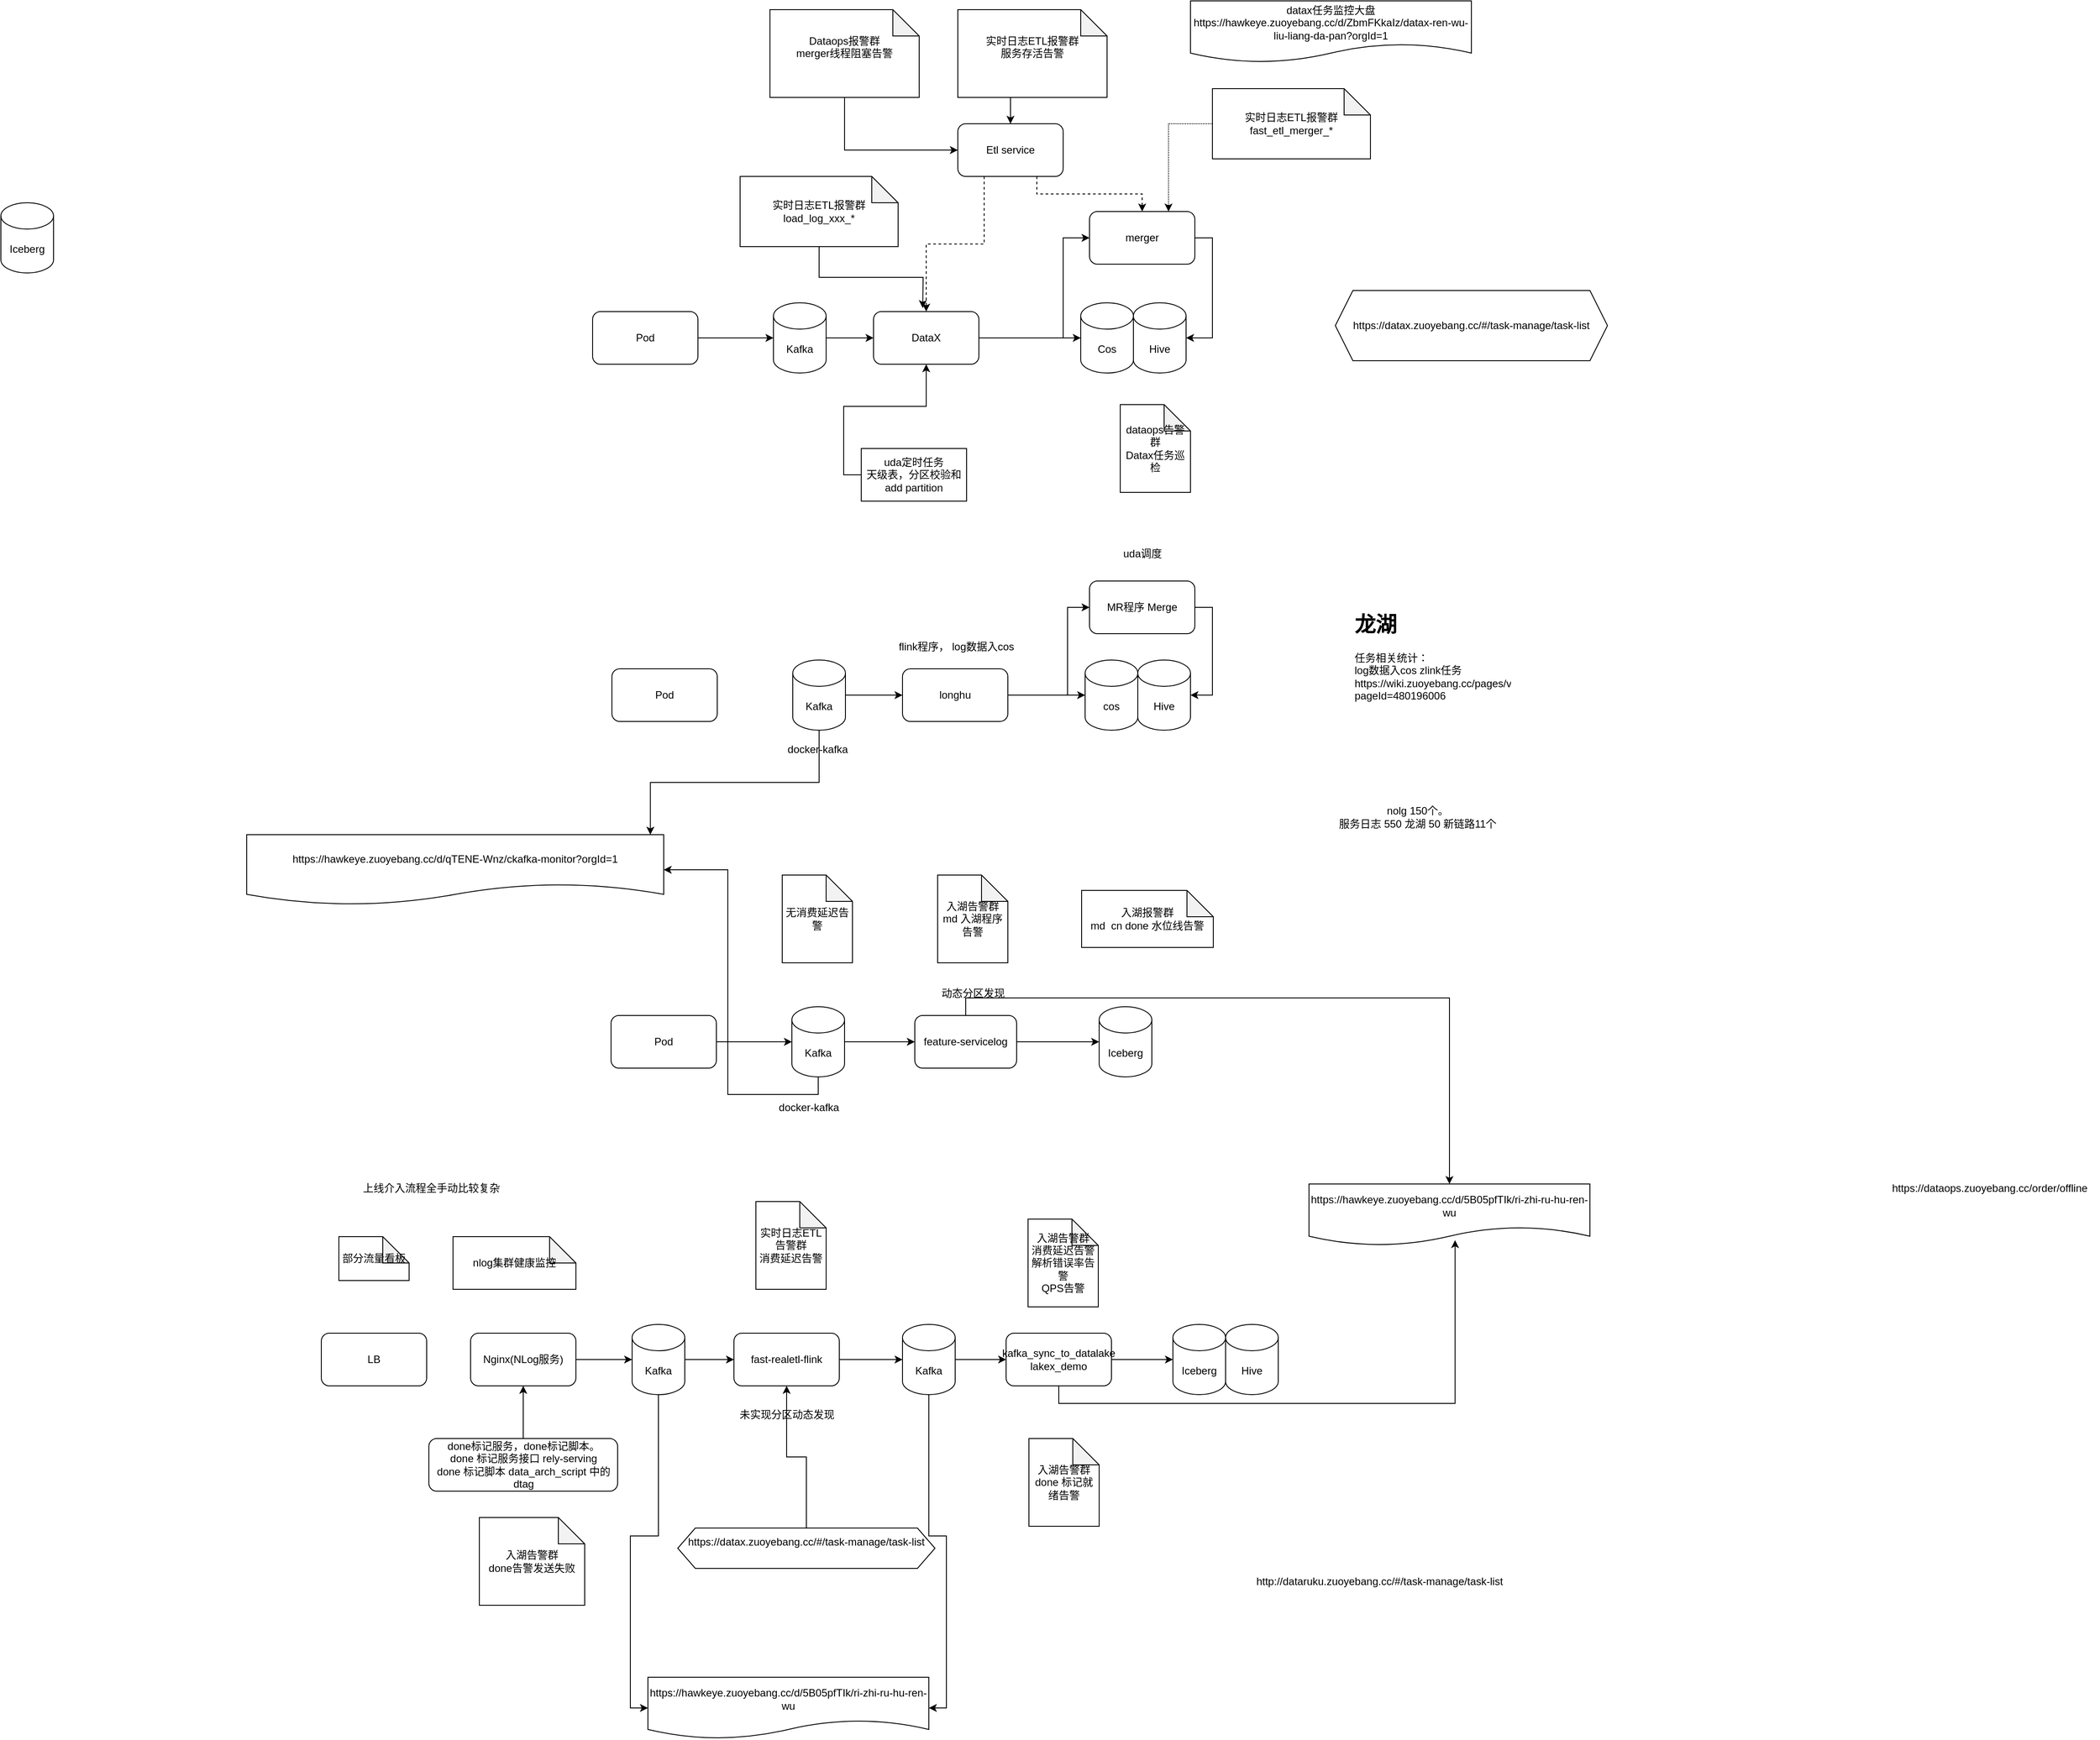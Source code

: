 <mxfile version="24.4.9" type="github">
  <diagram name="第 1 页" id="8TyQ_WzbEVN8jgP6hKr9">
    <mxGraphModel dx="2419" dy="808" grid="1" gridSize="10" guides="1" tooltips="1" connect="1" arrows="1" fold="1" page="1" pageScale="1" pageWidth="827" pageHeight="1169" math="0" shadow="0">
      <root>
        <mxCell id="0" />
        <mxCell id="1" parent="0" />
        <mxCell id="jp1PTQuWplXu-e_FXXWB-3" value="Iceberg" style="shape=cylinder3;whiteSpace=wrap;html=1;boundedLbl=1;backgroundOutline=1;size=15;" vertex="1" parent="1">
          <mxGeometry x="-650" y="360" width="60" height="80" as="geometry" />
        </mxCell>
        <mxCell id="jp1PTQuWplXu-e_FXXWB-5" value="Hive" style="shape=cylinder3;whiteSpace=wrap;html=1;boundedLbl=1;backgroundOutline=1;size=15;" vertex="1" parent="1">
          <mxGeometry x="640" y="474" width="60" height="80" as="geometry" />
        </mxCell>
        <mxCell id="jp1PTQuWplXu-e_FXXWB-34" style="edgeStyle=orthogonalEdgeStyle;rounded=0;orthogonalLoop=1;jettySize=auto;html=1;exitX=1;exitY=0.5;exitDx=0;exitDy=0;exitPerimeter=0;entryX=0;entryY=0.5;entryDx=0;entryDy=0;" edge="1" parent="1" source="jp1PTQuWplXu-e_FXXWB-6" target="jp1PTQuWplXu-e_FXXWB-33">
          <mxGeometry relative="1" as="geometry" />
        </mxCell>
        <mxCell id="jp1PTQuWplXu-e_FXXWB-114" style="edgeStyle=orthogonalEdgeStyle;rounded=0;orthogonalLoop=1;jettySize=auto;html=1;exitX=0.5;exitY=1;exitDx=0;exitDy=0;exitPerimeter=0;entryX=1;entryY=0.5;entryDx=0;entryDy=0;" edge="1" parent="1" source="jp1PTQuWplXu-e_FXXWB-6" target="jp1PTQuWplXu-e_FXXWB-113">
          <mxGeometry relative="1" as="geometry" />
        </mxCell>
        <mxCell id="jp1PTQuWplXu-e_FXXWB-6" value="Kafka" style="shape=cylinder3;whiteSpace=wrap;html=1;boundedLbl=1;backgroundOutline=1;size=15;" vertex="1" parent="1">
          <mxGeometry x="251" y="1276" width="60" height="80" as="geometry" />
        </mxCell>
        <mxCell id="jp1PTQuWplXu-e_FXXWB-38" value="" style="edgeStyle=orthogonalEdgeStyle;rounded=0;orthogonalLoop=1;jettySize=auto;html=1;" edge="1" parent="1" source="jp1PTQuWplXu-e_FXXWB-8" target="jp1PTQuWplXu-e_FXXWB-37">
          <mxGeometry relative="1" as="geometry" />
        </mxCell>
        <mxCell id="jp1PTQuWplXu-e_FXXWB-123" style="edgeStyle=orthogonalEdgeStyle;rounded=0;orthogonalLoop=1;jettySize=auto;html=1;exitX=0.5;exitY=1;exitDx=0;exitDy=0;exitPerimeter=0;entryX=0;entryY=0.5;entryDx=0;entryDy=0;" edge="1" parent="1" source="jp1PTQuWplXu-e_FXXWB-8" target="jp1PTQuWplXu-e_FXXWB-122">
          <mxGeometry relative="1" as="geometry" />
        </mxCell>
        <mxCell id="jp1PTQuWplXu-e_FXXWB-8" value="Kafka" style="shape=cylinder3;whiteSpace=wrap;html=1;boundedLbl=1;backgroundOutline=1;size=15;" vertex="1" parent="1">
          <mxGeometry x="69" y="1638" width="60" height="80" as="geometry" />
        </mxCell>
        <mxCell id="jp1PTQuWplXu-e_FXXWB-9" value="Nginx(NLog服务)" style="rounded=1;whiteSpace=wrap;html=1;" vertex="1" parent="1">
          <mxGeometry x="-115" y="1648" width="120" height="60" as="geometry" />
        </mxCell>
        <mxCell id="jp1PTQuWplXu-e_FXXWB-10" value="DataX" style="rounded=1;whiteSpace=wrap;html=1;" vertex="1" parent="1">
          <mxGeometry x="344" y="484" width="120" height="60" as="geometry" />
        </mxCell>
        <mxCell id="jp1PTQuWplXu-e_FXXWB-11" value="merger" style="rounded=1;whiteSpace=wrap;html=1;" vertex="1" parent="1">
          <mxGeometry x="590" y="370" width="120" height="60" as="geometry" />
        </mxCell>
        <mxCell id="jp1PTQuWplXu-e_FXXWB-16" style="edgeStyle=orthogonalEdgeStyle;rounded=0;orthogonalLoop=1;jettySize=auto;html=1;exitX=0;exitY=0.5;exitDx=0;exitDy=0;exitPerimeter=0;entryX=0;entryY=0.5;entryDx=0;entryDy=0;" edge="1" parent="1" source="jp1PTQuWplXu-e_FXXWB-15" target="jp1PTQuWplXu-e_FXXWB-11">
          <mxGeometry relative="1" as="geometry" />
        </mxCell>
        <mxCell id="jp1PTQuWplXu-e_FXXWB-15" value="Cos" style="shape=cylinder3;whiteSpace=wrap;html=1;boundedLbl=1;backgroundOutline=1;size=15;" vertex="1" parent="1">
          <mxGeometry x="580" y="474" width="60" height="80" as="geometry" />
        </mxCell>
        <mxCell id="jp1PTQuWplXu-e_FXXWB-17" style="edgeStyle=orthogonalEdgeStyle;rounded=0;orthogonalLoop=1;jettySize=auto;html=1;exitX=1;exitY=0.5;exitDx=0;exitDy=0;entryX=1;entryY=0.5;entryDx=0;entryDy=0;entryPerimeter=0;" edge="1" parent="1" source="jp1PTQuWplXu-e_FXXWB-11" target="jp1PTQuWplXu-e_FXXWB-5">
          <mxGeometry relative="1" as="geometry" />
        </mxCell>
        <mxCell id="jp1PTQuWplXu-e_FXXWB-19" style="edgeStyle=orthogonalEdgeStyle;rounded=0;orthogonalLoop=1;jettySize=auto;html=1;exitX=1;exitY=0.5;exitDx=0;exitDy=0;exitPerimeter=0;entryX=0;entryY=0.5;entryDx=0;entryDy=0;" edge="1" parent="1" source="jp1PTQuWplXu-e_FXXWB-18" target="jp1PTQuWplXu-e_FXXWB-10">
          <mxGeometry relative="1" as="geometry" />
        </mxCell>
        <mxCell id="jp1PTQuWplXu-e_FXXWB-18" value="Kafka" style="shape=cylinder3;whiteSpace=wrap;html=1;boundedLbl=1;backgroundOutline=1;size=15;" vertex="1" parent="1">
          <mxGeometry x="230" y="474" width="60" height="80" as="geometry" />
        </mxCell>
        <mxCell id="jp1PTQuWplXu-e_FXXWB-20" style="edgeStyle=orthogonalEdgeStyle;rounded=0;orthogonalLoop=1;jettySize=auto;html=1;exitX=1;exitY=0.5;exitDx=0;exitDy=0;entryX=0;entryY=0.5;entryDx=0;entryDy=0;entryPerimeter=0;" edge="1" parent="1" source="jp1PTQuWplXu-e_FXXWB-10" target="jp1PTQuWplXu-e_FXXWB-15">
          <mxGeometry relative="1" as="geometry" />
        </mxCell>
        <mxCell id="jp1PTQuWplXu-e_FXXWB-22" style="edgeStyle=orthogonalEdgeStyle;rounded=0;orthogonalLoop=1;jettySize=auto;html=1;exitX=0.25;exitY=1;exitDx=0;exitDy=0;dashed=1;" edge="1" parent="1" source="jp1PTQuWplXu-e_FXXWB-21" target="jp1PTQuWplXu-e_FXXWB-10">
          <mxGeometry relative="1" as="geometry" />
        </mxCell>
        <mxCell id="jp1PTQuWplXu-e_FXXWB-23" style="edgeStyle=orthogonalEdgeStyle;rounded=0;orthogonalLoop=1;jettySize=auto;html=1;exitX=0.75;exitY=1;exitDx=0;exitDy=0;dashed=1;" edge="1" parent="1" source="jp1PTQuWplXu-e_FXXWB-21" target="jp1PTQuWplXu-e_FXXWB-11">
          <mxGeometry relative="1" as="geometry" />
        </mxCell>
        <mxCell id="jp1PTQuWplXu-e_FXXWB-21" value="Etl service" style="rounded=1;whiteSpace=wrap;html=1;" vertex="1" parent="1">
          <mxGeometry x="440" y="270" width="120" height="60" as="geometry" />
        </mxCell>
        <mxCell id="jp1PTQuWplXu-e_FXXWB-26" value="Pod" style="rounded=1;whiteSpace=wrap;html=1;" vertex="1" parent="1">
          <mxGeometry x="24" y="484" width="120" height="60" as="geometry" />
        </mxCell>
        <mxCell id="jp1PTQuWplXu-e_FXXWB-27" style="edgeStyle=orthogonalEdgeStyle;rounded=0;orthogonalLoop=1;jettySize=auto;html=1;exitX=1;exitY=0.5;exitDx=0;exitDy=0;entryX=0;entryY=0.5;entryDx=0;entryDy=0;entryPerimeter=0;" edge="1" parent="1" source="jp1PTQuWplXu-e_FXXWB-26" target="jp1PTQuWplXu-e_FXXWB-18">
          <mxGeometry relative="1" as="geometry" />
        </mxCell>
        <mxCell id="jp1PTQuWplXu-e_FXXWB-49" style="edgeStyle=orthogonalEdgeStyle;rounded=0;orthogonalLoop=1;jettySize=auto;html=1;exitX=0;exitY=0.5;exitDx=0;exitDy=0;exitPerimeter=0;entryX=0.75;entryY=0;entryDx=0;entryDy=0;dashed=1;dashPattern=1 1;" edge="1" parent="1" source="jp1PTQuWplXu-e_FXXWB-30" target="jp1PTQuWplXu-e_FXXWB-11">
          <mxGeometry relative="1" as="geometry" />
        </mxCell>
        <mxCell id="jp1PTQuWplXu-e_FXXWB-30" value="&lt;span style=&quot;text-wrap: nowrap;&quot;&gt;实时日志ETL报警群&lt;/span&gt;&lt;br style=&quot;text-wrap: nowrap;&quot;&gt;&lt;span style=&quot;text-wrap: nowrap;&quot;&gt;fast_etl_merger_*&lt;/span&gt;" style="shape=note;whiteSpace=wrap;html=1;backgroundOutline=1;darkOpacity=0.05;" vertex="1" parent="1">
          <mxGeometry x="730" y="230" width="180" height="80" as="geometry" />
        </mxCell>
        <mxCell id="jp1PTQuWplXu-e_FXXWB-32" style="edgeStyle=orthogonalEdgeStyle;rounded=0;orthogonalLoop=1;jettySize=auto;html=1;exitX=1;exitY=0.5;exitDx=0;exitDy=0;entryX=0;entryY=0.5;entryDx=0;entryDy=0;entryPerimeter=0;" edge="1" parent="1" source="jp1PTQuWplXu-e_FXXWB-9" target="jp1PTQuWplXu-e_FXXWB-8">
          <mxGeometry relative="1" as="geometry" />
        </mxCell>
        <mxCell id="jp1PTQuWplXu-e_FXXWB-111" style="edgeStyle=orthogonalEdgeStyle;rounded=0;orthogonalLoop=1;jettySize=auto;html=1;exitX=0.5;exitY=0;exitDx=0;exitDy=0;entryX=0.5;entryY=0;entryDx=0;entryDy=0;" edge="1" parent="1" source="jp1PTQuWplXu-e_FXXWB-33" target="jp1PTQuWplXu-e_FXXWB-110">
          <mxGeometry relative="1" as="geometry" />
        </mxCell>
        <mxCell id="jp1PTQuWplXu-e_FXXWB-33" value="feature-servicelog" style="rounded=1;whiteSpace=wrap;html=1;" vertex="1" parent="1">
          <mxGeometry x="391" y="1286" width="116" height="60" as="geometry" />
        </mxCell>
        <mxCell id="jp1PTQuWplXu-e_FXXWB-35" value="Iceberg" style="shape=cylinder3;whiteSpace=wrap;html=1;boundedLbl=1;backgroundOutline=1;size=15;" vertex="1" parent="1">
          <mxGeometry x="601" y="1276" width="60" height="80" as="geometry" />
        </mxCell>
        <mxCell id="jp1PTQuWplXu-e_FXXWB-36" style="edgeStyle=orthogonalEdgeStyle;rounded=0;orthogonalLoop=1;jettySize=auto;html=1;exitX=1;exitY=0.5;exitDx=0;exitDy=0;entryX=0;entryY=0.5;entryDx=0;entryDy=0;entryPerimeter=0;" edge="1" parent="1" source="jp1PTQuWplXu-e_FXXWB-33" target="jp1PTQuWplXu-e_FXXWB-35">
          <mxGeometry relative="1" as="geometry" />
        </mxCell>
        <mxCell id="jp1PTQuWplXu-e_FXXWB-40" style="edgeStyle=orthogonalEdgeStyle;rounded=0;orthogonalLoop=1;jettySize=auto;html=1;exitX=1;exitY=0.5;exitDx=0;exitDy=0;" edge="1" parent="1" source="jp1PTQuWplXu-e_FXXWB-37" target="jp1PTQuWplXu-e_FXXWB-39">
          <mxGeometry relative="1" as="geometry" />
        </mxCell>
        <mxCell id="jp1PTQuWplXu-e_FXXWB-37" value="fast-realetl-flink" style="rounded=1;whiteSpace=wrap;html=1;" vertex="1" parent="1">
          <mxGeometry x="185" y="1648" width="120" height="60" as="geometry" />
        </mxCell>
        <mxCell id="jp1PTQuWplXu-e_FXXWB-42" style="edgeStyle=orthogonalEdgeStyle;rounded=0;orthogonalLoop=1;jettySize=auto;html=1;exitX=1;exitY=0.5;exitDx=0;exitDy=0;exitPerimeter=0;" edge="1" parent="1" source="jp1PTQuWplXu-e_FXXWB-39" target="jp1PTQuWplXu-e_FXXWB-41">
          <mxGeometry relative="1" as="geometry" />
        </mxCell>
        <mxCell id="jp1PTQuWplXu-e_FXXWB-124" style="edgeStyle=orthogonalEdgeStyle;rounded=0;orthogonalLoop=1;jettySize=auto;html=1;exitX=0.5;exitY=1;exitDx=0;exitDy=0;exitPerimeter=0;entryX=1;entryY=0.5;entryDx=0;entryDy=0;" edge="1" parent="1" source="jp1PTQuWplXu-e_FXXWB-39" target="jp1PTQuWplXu-e_FXXWB-122">
          <mxGeometry relative="1" as="geometry" />
        </mxCell>
        <mxCell id="jp1PTQuWplXu-e_FXXWB-39" value="Kafka" style="shape=cylinder3;whiteSpace=wrap;html=1;boundedLbl=1;backgroundOutline=1;size=15;" vertex="1" parent="1">
          <mxGeometry x="377" y="1638" width="60" height="80" as="geometry" />
        </mxCell>
        <mxCell id="jp1PTQuWplXu-e_FXXWB-41" value="kafka_sync_to_datalake&lt;br&gt;lakex_demo" style="rounded=1;whiteSpace=wrap;html=1;" vertex="1" parent="1">
          <mxGeometry x="495" y="1648" width="120" height="60" as="geometry" />
        </mxCell>
        <mxCell id="jp1PTQuWplXu-e_FXXWB-43" value="Iceberg" style="shape=cylinder3;whiteSpace=wrap;html=1;boundedLbl=1;backgroundOutline=1;size=15;" vertex="1" parent="1">
          <mxGeometry x="685" y="1638" width="60" height="80" as="geometry" />
        </mxCell>
        <mxCell id="jp1PTQuWplXu-e_FXXWB-44" style="edgeStyle=orthogonalEdgeStyle;rounded=0;orthogonalLoop=1;jettySize=auto;html=1;exitX=1;exitY=0.5;exitDx=0;exitDy=0;entryX=0;entryY=0.5;entryDx=0;entryDy=0;entryPerimeter=0;" edge="1" parent="1" source="jp1PTQuWplXu-e_FXXWB-41" target="jp1PTQuWplXu-e_FXXWB-43">
          <mxGeometry relative="1" as="geometry" />
        </mxCell>
        <mxCell id="jp1PTQuWplXu-e_FXXWB-45" value="动态分区发现" style="text;html=1;align=center;verticalAlign=middle;resizable=0;points=[];autosize=1;strokeColor=none;fillColor=none;" vertex="1" parent="1">
          <mxGeometry x="407" y="1246" width="100" height="30" as="geometry" />
        </mxCell>
        <mxCell id="jp1PTQuWplXu-e_FXXWB-46" value="Pod" style="rounded=1;whiteSpace=wrap;html=1;" vertex="1" parent="1">
          <mxGeometry x="45" y="1286" width="120" height="60" as="geometry" />
        </mxCell>
        <mxCell id="jp1PTQuWplXu-e_FXXWB-47" style="edgeStyle=orthogonalEdgeStyle;rounded=0;orthogonalLoop=1;jettySize=auto;html=1;exitX=1;exitY=0.5;exitDx=0;exitDy=0;entryX=0;entryY=0.5;entryDx=0;entryDy=0;entryPerimeter=0;" edge="1" parent="1" source="jp1PTQuWplXu-e_FXXWB-46" target="jp1PTQuWplXu-e_FXXWB-6">
          <mxGeometry relative="1" as="geometry" />
        </mxCell>
        <mxCell id="jp1PTQuWplXu-e_FXXWB-48" value="入湖报警群&lt;br&gt;md&amp;nbsp; cn done 水位线告警" style="shape=note;whiteSpace=wrap;html=1;backgroundOutline=1;darkOpacity=0.05;" vertex="1" parent="1">
          <mxGeometry x="581" y="1143.5" width="150" height="65" as="geometry" />
        </mxCell>
        <mxCell id="jp1PTQuWplXu-e_FXXWB-50" value="无消费延迟告警" style="shape=note;whiteSpace=wrap;html=1;backgroundOutline=1;darkOpacity=0.05;" vertex="1" parent="1">
          <mxGeometry x="240" y="1126" width="80" height="100" as="geometry" />
        </mxCell>
        <mxCell id="jp1PTQuWplXu-e_FXXWB-51" value="入湖告警群&lt;br&gt;md 入湖程序告警" style="shape=note;whiteSpace=wrap;html=1;backgroundOutline=1;darkOpacity=0.05;" vertex="1" parent="1">
          <mxGeometry x="417" y="1126" width="80" height="100" as="geometry" />
        </mxCell>
        <mxCell id="jp1PTQuWplXu-e_FXXWB-52" value="LB" style="rounded=1;whiteSpace=wrap;html=1;" vertex="1" parent="1">
          <mxGeometry x="-285" y="1648" width="120" height="60" as="geometry" />
        </mxCell>
        <mxCell id="jp1PTQuWplXu-e_FXXWB-53" value="nlog集群健康监控" style="shape=note;whiteSpace=wrap;html=1;backgroundOutline=1;darkOpacity=0.05;" vertex="1" parent="1">
          <mxGeometry x="-135" y="1538" width="140" height="60" as="geometry" />
        </mxCell>
        <mxCell id="jp1PTQuWplXu-e_FXXWB-54" value="部分流量看板" style="shape=note;whiteSpace=wrap;html=1;backgroundOutline=1;darkOpacity=0.05;" vertex="1" parent="1">
          <mxGeometry x="-265" y="1538" width="80" height="50" as="geometry" />
        </mxCell>
        <mxCell id="jp1PTQuWplXu-e_FXXWB-57" style="edgeStyle=orthogonalEdgeStyle;rounded=0;orthogonalLoop=1;jettySize=auto;html=1;exitX=0.5;exitY=0;exitDx=0;exitDy=0;entryX=0.5;entryY=1;entryDx=0;entryDy=0;" edge="1" parent="1" source="jp1PTQuWplXu-e_FXXWB-56" target="jp1PTQuWplXu-e_FXXWB-9">
          <mxGeometry relative="1" as="geometry" />
        </mxCell>
        <mxCell id="jp1PTQuWplXu-e_FXXWB-56" value="&lt;div&gt;done标记服务，done标记脚本。&lt;/div&gt;&lt;div&gt;done 标记服务接口 rely-serving&lt;/div&gt;&lt;div&gt;done 标记脚本 data_arch_script 中的 dtag&lt;/div&gt;" style="rounded=1;whiteSpace=wrap;html=1;" vertex="1" parent="1">
          <mxGeometry x="-162.5" y="1768" width="215" height="60" as="geometry" />
        </mxCell>
        <mxCell id="jp1PTQuWplXu-e_FXXWB-58" value="入湖告警群&lt;br&gt;done告警发送失败" style="shape=note;whiteSpace=wrap;html=1;backgroundOutline=1;darkOpacity=0.05;" vertex="1" parent="1">
          <mxGeometry x="-105" y="1858" width="120" height="100" as="geometry" />
        </mxCell>
        <mxCell id="jp1PTQuWplXu-e_FXXWB-59" value="实时日志ETL告警群&lt;br&gt;消费延迟告警" style="shape=note;whiteSpace=wrap;html=1;backgroundOutline=1;darkOpacity=0.05;" vertex="1" parent="1">
          <mxGeometry x="210" y="1498" width="80" height="100" as="geometry" />
        </mxCell>
        <mxCell id="jp1PTQuWplXu-e_FXXWB-60" value="未实现分区动态发现" style="text;html=1;align=center;verticalAlign=middle;resizable=0;points=[];autosize=1;strokeColor=none;fillColor=none;" vertex="1" parent="1">
          <mxGeometry x="180" y="1726" width="130" height="30" as="geometry" />
        </mxCell>
        <mxCell id="jp1PTQuWplXu-e_FXXWB-61" value="入湖告警群&lt;br&gt;消费延迟告警&lt;br&gt;解析错误率告警&lt;br&gt;QPS告警" style="shape=note;whiteSpace=wrap;html=1;backgroundOutline=1;darkOpacity=0.05;" vertex="1" parent="1">
          <mxGeometry x="520" y="1518" width="80" height="100" as="geometry" />
        </mxCell>
        <mxCell id="jp1PTQuWplXu-e_FXXWB-62" value="Hive" style="shape=cylinder3;whiteSpace=wrap;html=1;boundedLbl=1;backgroundOutline=1;size=15;" vertex="1" parent="1">
          <mxGeometry x="745" y="1638" width="60" height="80" as="geometry" />
        </mxCell>
        <mxCell id="jp1PTQuWplXu-e_FXXWB-63" value="入湖告警群&lt;br&gt;done 标记就绪告警" style="shape=note;whiteSpace=wrap;html=1;backgroundOutline=1;darkOpacity=0.05;" vertex="1" parent="1">
          <mxGeometry x="521" y="1768" width="80" height="100" as="geometry" />
        </mxCell>
        <mxCell id="jp1PTQuWplXu-e_FXXWB-64" value="Pod" style="rounded=1;whiteSpace=wrap;html=1;" vertex="1" parent="1">
          <mxGeometry x="46" y="891" width="120" height="60" as="geometry" />
        </mxCell>
        <mxCell id="jp1PTQuWplXu-e_FXXWB-68" style="edgeStyle=orthogonalEdgeStyle;rounded=0;orthogonalLoop=1;jettySize=auto;html=1;exitX=1;exitY=0.5;exitDx=0;exitDy=0;exitPerimeter=0;entryX=0;entryY=0.5;entryDx=0;entryDy=0;" edge="1" parent="1" source="jp1PTQuWplXu-e_FXXWB-65" target="jp1PTQuWplXu-e_FXXWB-67">
          <mxGeometry relative="1" as="geometry" />
        </mxCell>
        <mxCell id="jp1PTQuWplXu-e_FXXWB-65" value="Kafka" style="shape=cylinder3;whiteSpace=wrap;html=1;boundedLbl=1;backgroundOutline=1;size=15;" vertex="1" parent="1">
          <mxGeometry x="252" y="881" width="60" height="80" as="geometry" />
        </mxCell>
        <mxCell id="jp1PTQuWplXu-e_FXXWB-67" value="longhu" style="rounded=1;whiteSpace=wrap;html=1;" vertex="1" parent="1">
          <mxGeometry x="377" y="891" width="120" height="60" as="geometry" />
        </mxCell>
        <mxCell id="jp1PTQuWplXu-e_FXXWB-73" style="edgeStyle=orthogonalEdgeStyle;rounded=0;orthogonalLoop=1;jettySize=auto;html=1;exitX=0;exitY=0.5;exitDx=0;exitDy=0;exitPerimeter=0;entryX=0;entryY=0.5;entryDx=0;entryDy=0;" edge="1" parent="1" source="jp1PTQuWplXu-e_FXXWB-69" target="jp1PTQuWplXu-e_FXXWB-72">
          <mxGeometry relative="1" as="geometry" />
        </mxCell>
        <mxCell id="jp1PTQuWplXu-e_FXXWB-69" value="cos" style="shape=cylinder3;whiteSpace=wrap;html=1;boundedLbl=1;backgroundOutline=1;size=15;" vertex="1" parent="1">
          <mxGeometry x="585" y="881" width="60" height="80" as="geometry" />
        </mxCell>
        <mxCell id="jp1PTQuWplXu-e_FXXWB-70" style="edgeStyle=orthogonalEdgeStyle;rounded=0;orthogonalLoop=1;jettySize=auto;html=1;exitX=1;exitY=0.5;exitDx=0;exitDy=0;entryX=0;entryY=0.5;entryDx=0;entryDy=0;entryPerimeter=0;" edge="1" parent="1" source="jp1PTQuWplXu-e_FXXWB-67" target="jp1PTQuWplXu-e_FXXWB-69">
          <mxGeometry relative="1" as="geometry" />
        </mxCell>
        <mxCell id="jp1PTQuWplXu-e_FXXWB-71" value="Hive" style="shape=cylinder3;whiteSpace=wrap;html=1;boundedLbl=1;backgroundOutline=1;size=15;" vertex="1" parent="1">
          <mxGeometry x="645" y="881" width="60" height="80" as="geometry" />
        </mxCell>
        <mxCell id="jp1PTQuWplXu-e_FXXWB-72" value="MR程序 Merge" style="rounded=1;whiteSpace=wrap;html=1;" vertex="1" parent="1">
          <mxGeometry x="590" y="791" width="120" height="60" as="geometry" />
        </mxCell>
        <mxCell id="jp1PTQuWplXu-e_FXXWB-74" style="edgeStyle=orthogonalEdgeStyle;rounded=0;orthogonalLoop=1;jettySize=auto;html=1;exitX=1;exitY=0.5;exitDx=0;exitDy=0;entryX=1;entryY=0.5;entryDx=0;entryDy=0;entryPerimeter=0;" edge="1" parent="1" source="jp1PTQuWplXu-e_FXXWB-72" target="jp1PTQuWplXu-e_FXXWB-71">
          <mxGeometry relative="1" as="geometry" />
        </mxCell>
        <mxCell id="jp1PTQuWplXu-e_FXXWB-75" value="flink程序， log数据入cos" style="text;html=1;align=center;verticalAlign=middle;resizable=0;points=[];autosize=1;strokeColor=none;fillColor=none;" vertex="1" parent="1">
          <mxGeometry x="363" y="851" width="150" height="30" as="geometry" />
        </mxCell>
        <mxCell id="jp1PTQuWplXu-e_FXXWB-76" value="uda调度" style="text;html=1;align=center;verticalAlign=middle;resizable=0;points=[];autosize=1;strokeColor=none;fillColor=none;" vertex="1" parent="1">
          <mxGeometry x="615" y="745" width="70" height="30" as="geometry" />
        </mxCell>
        <mxCell id="jp1PTQuWplXu-e_FXXWB-79" style="edgeStyle=orthogonalEdgeStyle;rounded=0;orthogonalLoop=1;jettySize=auto;html=1;exitX=0;exitY=0.5;exitDx=0;exitDy=0;entryX=0.5;entryY=1;entryDx=0;entryDy=0;" edge="1" parent="1" source="jp1PTQuWplXu-e_FXXWB-77" target="jp1PTQuWplXu-e_FXXWB-10">
          <mxGeometry relative="1" as="geometry" />
        </mxCell>
        <mxCell id="jp1PTQuWplXu-e_FXXWB-77" value="uda定时任务&lt;br&gt;天级表，分区校验和add partition" style="whiteSpace=wrap;html=1;" vertex="1" parent="1">
          <mxGeometry x="330" y="640" width="120" height="60" as="geometry" />
        </mxCell>
        <mxCell id="jp1PTQuWplXu-e_FXXWB-81" style="edgeStyle=orthogonalEdgeStyle;rounded=0;orthogonalLoop=1;jettySize=auto;html=1;exitX=0.5;exitY=1;exitDx=0;exitDy=0;exitPerimeter=0;" edge="1" parent="1" source="jp1PTQuWplXu-e_FXXWB-80">
          <mxGeometry relative="1" as="geometry">
            <mxPoint x="400" y="480" as="targetPoint" />
          </mxGeometry>
        </mxCell>
        <mxCell id="jp1PTQuWplXu-e_FXXWB-80" value="&lt;span style=&quot;text-wrap: nowrap;&quot;&gt;实时日志ETL报警群&lt;/span&gt;&lt;br style=&quot;text-wrap: nowrap;&quot;&gt;&lt;span style=&quot;text-wrap: nowrap;&quot;&gt;load_log_xxx_*&lt;/span&gt;" style="shape=note;whiteSpace=wrap;html=1;backgroundOutline=1;darkOpacity=0.05;" vertex="1" parent="1">
          <mxGeometry x="192" y="330" width="180" height="80" as="geometry" />
        </mxCell>
        <mxCell id="jp1PTQuWplXu-e_FXXWB-120" style="edgeStyle=orthogonalEdgeStyle;rounded=0;orthogonalLoop=1;jettySize=auto;html=1;exitX=0.5;exitY=1;exitDx=0;exitDy=0;exitPerimeter=0;entryX=0.5;entryY=0;entryDx=0;entryDy=0;" edge="1" parent="1" source="jp1PTQuWplXu-e_FXXWB-82" target="jp1PTQuWplXu-e_FXXWB-21">
          <mxGeometry relative="1" as="geometry" />
        </mxCell>
        <mxCell id="jp1PTQuWplXu-e_FXXWB-82" value="&lt;span style=&quot;text-wrap: nowrap;&quot;&gt;实时日志ETL报警群&lt;br&gt;服务存活告警&lt;br&gt;&lt;br&gt;&lt;/span&gt;" style="shape=note;whiteSpace=wrap;html=1;backgroundOutline=1;darkOpacity=0.05;" vertex="1" parent="1">
          <mxGeometry x="440" y="140" width="170" height="100" as="geometry" />
        </mxCell>
        <mxCell id="jp1PTQuWplXu-e_FXXWB-119" style="edgeStyle=orthogonalEdgeStyle;rounded=0;orthogonalLoop=1;jettySize=auto;html=1;exitX=0.5;exitY=1;exitDx=0;exitDy=0;exitPerimeter=0;entryX=0;entryY=0.5;entryDx=0;entryDy=0;" edge="1" parent="1" source="jp1PTQuWplXu-e_FXXWB-83" target="jp1PTQuWplXu-e_FXXWB-21">
          <mxGeometry relative="1" as="geometry" />
        </mxCell>
        <mxCell id="jp1PTQuWplXu-e_FXXWB-83" value="&lt;span style=&quot;text-wrap: nowrap;&quot;&gt;Dataops报警群&lt;br&gt;merger线程阻塞告警&lt;br&gt;&lt;br&gt;&lt;/span&gt;" style="shape=note;whiteSpace=wrap;html=1;backgroundOutline=1;darkOpacity=0.05;" vertex="1" parent="1">
          <mxGeometry x="226" y="140" width="170" height="100" as="geometry" />
        </mxCell>
        <mxCell id="jp1PTQuWplXu-e_FXXWB-84" value="dataops告警群&lt;br&gt;Datax任务巡检" style="shape=note;whiteSpace=wrap;html=1;backgroundOutline=1;darkOpacity=0.05;" vertex="1" parent="1">
          <mxGeometry x="625" y="590" width="80" height="100" as="geometry" />
        </mxCell>
        <mxCell id="jp1PTQuWplXu-e_FXXWB-85" value="上线介入流程全手动比较复杂" style="text;html=1;align=center;verticalAlign=middle;resizable=0;points=[];autosize=1;strokeColor=none;fillColor=none;" vertex="1" parent="1">
          <mxGeometry x="-250" y="1468" width="180" height="30" as="geometry" />
        </mxCell>
        <mxCell id="jp1PTQuWplXu-e_FXXWB-86" value="&lt;h1 style=&quot;margin-top: 0px;&quot;&gt;龙湖&lt;/h1&gt;&lt;p&gt;任务相关统计：&lt;br&gt;log数据入cos zlink任务&lt;br&gt;https://wiki.zuoyebang.cc/pages/viewpage.action?pageId=480196006&lt;br&gt;&lt;/p&gt;" style="text;html=1;whiteSpace=wrap;overflow=hidden;rounded=0;" vertex="1" parent="1">
          <mxGeometry x="890" y="820" width="180" height="120" as="geometry" />
        </mxCell>
        <mxCell id="jp1PTQuWplXu-e_FXXWB-93" value="docker-kafka" style="text;html=1;align=center;verticalAlign=middle;resizable=0;points=[];autosize=1;strokeColor=none;fillColor=none;" vertex="1" parent="1">
          <mxGeometry x="225" y="1376" width="90" height="30" as="geometry" />
        </mxCell>
        <mxCell id="jp1PTQuWplXu-e_FXXWB-97" value="docker-kafka" style="text;html=1;align=center;verticalAlign=middle;resizable=0;points=[];autosize=1;strokeColor=none;fillColor=none;" vertex="1" parent="1">
          <mxGeometry x="235" y="968" width="90" height="30" as="geometry" />
        </mxCell>
        <mxCell id="jp1PTQuWplXu-e_FXXWB-98" value="nolg 150个。&amp;nbsp;&lt;br&gt;服务日志 550 龙湖 50 新链路11个&amp;nbsp;" style="text;html=1;align=center;verticalAlign=middle;resizable=0;points=[];autosize=1;strokeColor=none;fillColor=none;" vertex="1" parent="1">
          <mxGeometry x="860" y="1040" width="210" height="40" as="geometry" />
        </mxCell>
        <mxCell id="jp1PTQuWplXu-e_FXXWB-99" value="&lt;div&gt;&lt;br&gt;&lt;/div&gt;" style="text;html=1;align=center;verticalAlign=middle;resizable=0;points=[];autosize=1;strokeColor=none;fillColor=none;" vertex="1" parent="1">
          <mxGeometry x="272" y="1873" width="20" height="30" as="geometry" />
        </mxCell>
        <mxCell id="jp1PTQuWplXu-e_FXXWB-100" value="http://dataruku.zuoyebang.cc/#/task-manage/task-list" style="text;html=1;align=center;verticalAlign=middle;resizable=0;points=[];autosize=1;strokeColor=none;fillColor=none;" vertex="1" parent="1">
          <mxGeometry x="770" y="1916" width="300" height="30" as="geometry" />
        </mxCell>
        <mxCell id="jp1PTQuWplXu-e_FXXWB-102" value="https://dataops.zuoyebang.cc/order/offline" style="text;html=1;align=center;verticalAlign=middle;resizable=0;points=[];autosize=1;strokeColor=none;fillColor=none;" vertex="1" parent="1">
          <mxGeometry x="1490" y="1468" width="250" height="30" as="geometry" />
        </mxCell>
        <mxCell id="jp1PTQuWplXu-e_FXXWB-106" value="datax任务监控大盘&lt;br&gt;https://hawkeye.zuoyebang.cc/d/ZbmFKkaIz/datax-ren-wu-liu-liang-da-pan?orgId=1" style="shape=document;whiteSpace=wrap;html=1;boundedLbl=1;" vertex="1" parent="1">
          <mxGeometry x="705" y="130" width="320" height="70" as="geometry" />
        </mxCell>
        <mxCell id="jp1PTQuWplXu-e_FXXWB-108" value="&lt;span style=&quot;text-wrap: nowrap;&quot;&gt;https://datax.zuoyebang.cc/#/task-manage/task-list&lt;/span&gt;" style="shape=hexagon;perimeter=hexagonPerimeter2;whiteSpace=wrap;html=1;fixedSize=1;" vertex="1" parent="1">
          <mxGeometry x="870" y="460" width="310" height="80" as="geometry" />
        </mxCell>
        <mxCell id="jp1PTQuWplXu-e_FXXWB-110" value="&lt;span style=&quot;text-align: left;&quot;&gt;https://hawkeye.zuoyebang.cc/d/5B05pfTIk/ri-zhi-ru-hu-ren-wu&lt;/span&gt;" style="shape=document;whiteSpace=wrap;html=1;boundedLbl=1;" vertex="1" parent="1">
          <mxGeometry x="840" y="1478" width="320" height="70" as="geometry" />
        </mxCell>
        <mxCell id="jp1PTQuWplXu-e_FXXWB-112" style="edgeStyle=orthogonalEdgeStyle;rounded=0;orthogonalLoop=1;jettySize=auto;html=1;exitX=0.5;exitY=1;exitDx=0;exitDy=0;entryX=0.52;entryY=0.914;entryDx=0;entryDy=0;entryPerimeter=0;" edge="1" parent="1" source="jp1PTQuWplXu-e_FXXWB-41" target="jp1PTQuWplXu-e_FXXWB-110">
          <mxGeometry relative="1" as="geometry" />
        </mxCell>
        <mxCell id="jp1PTQuWplXu-e_FXXWB-113" value="&lt;span style=&quot;text-align: left;&quot;&gt;https://hawkeye.zuoyebang.cc/d/qTENE-Wnz/ckafka-monitor?orgId=1&lt;/span&gt;" style="shape=document;whiteSpace=wrap;html=1;boundedLbl=1;" vertex="1" parent="1">
          <mxGeometry x="-370" y="1080" width="475" height="80" as="geometry" />
        </mxCell>
        <mxCell id="jp1PTQuWplXu-e_FXXWB-118" style="edgeStyle=orthogonalEdgeStyle;rounded=0;orthogonalLoop=1;jettySize=auto;html=1;exitX=0.5;exitY=0;exitDx=0;exitDy=0;entryX=0.5;entryY=1;entryDx=0;entryDy=0;" edge="1" parent="1" source="jp1PTQuWplXu-e_FXXWB-116" target="jp1PTQuWplXu-e_FXXWB-37">
          <mxGeometry relative="1" as="geometry" />
        </mxCell>
        <mxCell id="jp1PTQuWplXu-e_FXXWB-116" value="https://datax.zuoyebang.cc/#/task-manage/task-list&lt;div&gt;&lt;br style=&quot;text-wrap: nowrap;&quot;&gt;&lt;/div&gt;" style="shape=hexagon;perimeter=hexagonPerimeter2;whiteSpace=wrap;html=1;fixedSize=1;" vertex="1" parent="1">
          <mxGeometry x="121" y="1870" width="293" height="46" as="geometry" />
        </mxCell>
        <mxCell id="jp1PTQuWplXu-e_FXXWB-121" style="edgeStyle=orthogonalEdgeStyle;rounded=0;orthogonalLoop=1;jettySize=auto;html=1;exitX=0.5;exitY=1;exitDx=0;exitDy=0;exitPerimeter=0;entryX=0.968;entryY=0;entryDx=0;entryDy=0;entryPerimeter=0;" edge="1" parent="1" source="jp1PTQuWplXu-e_FXXWB-65" target="jp1PTQuWplXu-e_FXXWB-113">
          <mxGeometry relative="1" as="geometry" />
        </mxCell>
        <mxCell id="jp1PTQuWplXu-e_FXXWB-122" value="&lt;span style=&quot;text-align: left;&quot;&gt;https://hawkeye.zuoyebang.cc/d/5B05pfTIk/ri-zhi-ru-hu-ren-wu&lt;/span&gt;" style="shape=document;whiteSpace=wrap;html=1;boundedLbl=1;" vertex="1" parent="1">
          <mxGeometry x="87" y="2040" width="320" height="70" as="geometry" />
        </mxCell>
      </root>
    </mxGraphModel>
  </diagram>
</mxfile>
